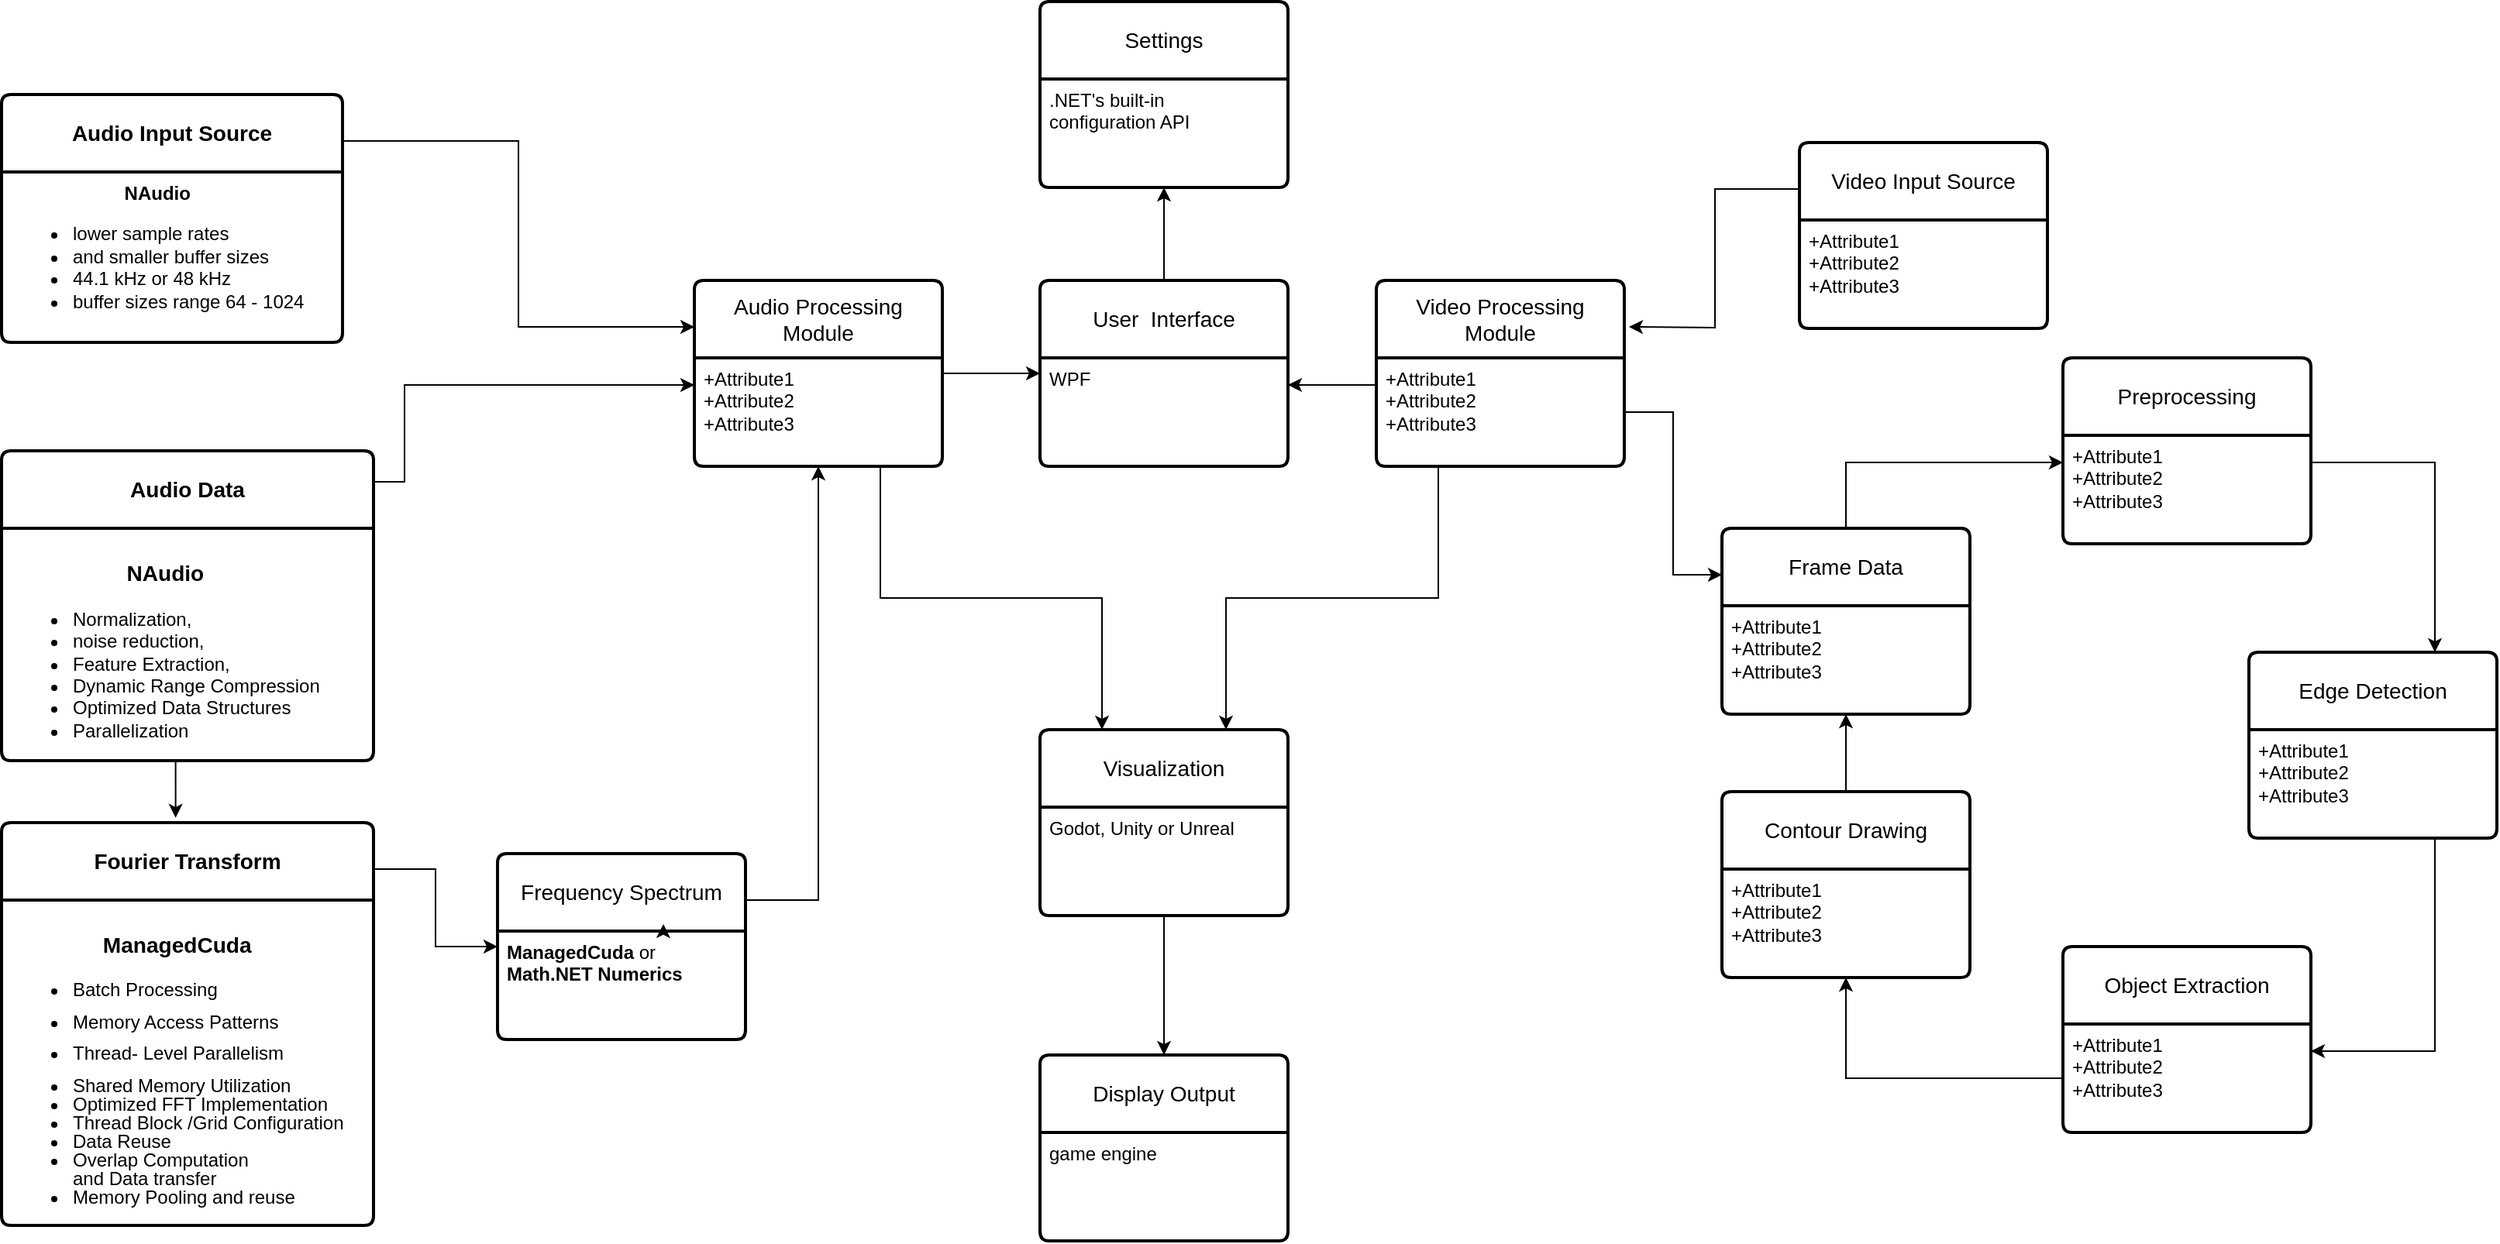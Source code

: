<mxfile version="24.2.1" type="github">
  <diagram id="R2lEEEUBdFMjLlhIrx00" name="Page-1">
    <mxGraphModel dx="2183" dy="1173" grid="1" gridSize="10" guides="1" tooltips="1" connect="1" arrows="1" fold="1" page="1" pageScale="1" pageWidth="1654" pageHeight="1169" math="0" shadow="0" extFonts="Permanent Marker^https://fonts.googleapis.com/css?family=Permanent+Marker">
      <root>
        <mxCell id="0" />
        <mxCell id="1" parent="0" />
        <mxCell id="srjO7iZtc9XJ6pqBWSTj-40" value="&lt;p&gt;&lt;strong&gt;Audio Input Source&lt;/strong&gt;&lt;/p&gt;" style="swimlane;childLayout=stackLayout;horizontal=1;startSize=50;horizontalStack=0;rounded=1;fontSize=14;fontStyle=0;strokeWidth=2;resizeParent=0;resizeLast=1;shadow=0;dashed=0;align=center;arcSize=4;whiteSpace=wrap;html=1;" parent="1" vertex="1">
          <mxGeometry x="20" y="220" width="220" height="160" as="geometry" />
        </mxCell>
        <mxCell id="srjO7iZtc9XJ6pqBWSTj-41" value="&lt;div align=&quot;center&quot;&gt;&lt;b&gt;NAudio&lt;/b&gt;&lt;/div&gt;&lt;ul&gt;&lt;li&gt;lower sample rates&amp;nbsp;&lt;/li&gt;&lt;li&gt;and smaller buffer sizes&lt;/li&gt;&lt;li&gt;44.1 kHz or 48 kHz&lt;/li&gt;&lt;li&gt;buffer sizes range 64 - 1024 &lt;/li&gt;&lt;/ul&gt;" style="align=left;strokeColor=none;fillColor=none;spacingLeft=4;fontSize=12;verticalAlign=top;resizable=0;rotatable=0;part=1;html=1;" parent="srjO7iZtc9XJ6pqBWSTj-40" vertex="1">
          <mxGeometry y="50" width="220" height="110" as="geometry" />
        </mxCell>
        <mxCell id="srjO7iZtc9XJ6pqBWSTj-42" value="&lt;p&gt;&lt;strong&gt;Audio Data&lt;/strong&gt;&lt;/p&gt;" style="swimlane;childLayout=stackLayout;horizontal=1;startSize=50;horizontalStack=0;rounded=1;fontSize=14;fontStyle=0;strokeWidth=2;resizeParent=0;resizeLast=1;shadow=0;dashed=0;align=center;arcSize=4;whiteSpace=wrap;html=1;" parent="1" vertex="1">
          <mxGeometry x="20" y="450" width="240" height="200" as="geometry" />
        </mxCell>
        <mxCell id="srjO7iZtc9XJ6pqBWSTj-43" value="&lt;h3 align=&quot;center&quot;&gt;&lt;b&gt;NAudio&lt;/b&gt;&lt;/h3&gt;&lt;ul style=&quot;line-height: 120%;&quot;&gt;&lt;li&gt;Normalization,&amp;nbsp;&lt;/li&gt;&lt;li&gt;noise reduction,&lt;/li&gt;&lt;li&gt;Feature Extraction,&lt;/li&gt;&lt;li&gt;Dynamic Range Compression&lt;/li&gt;&lt;li&gt;Optimized Data Structures&lt;/li&gt;&lt;li&gt;Parallelization&lt;/li&gt;&lt;/ul&gt;" style="align=left;strokeColor=none;fillColor=none;spacingLeft=4;fontSize=12;verticalAlign=top;resizable=0;rotatable=0;part=1;html=1;" parent="srjO7iZtc9XJ6pqBWSTj-42" vertex="1">
          <mxGeometry y="50" width="240" height="150" as="geometry" />
        </mxCell>
        <mxCell id="srjO7iZtc9XJ6pqBWSTj-44" value="&lt;div&gt;&lt;b&gt;Fourier Transform&lt;/b&gt;&lt;/div&gt;" style="swimlane;childLayout=stackLayout;horizontal=1;startSize=50;horizontalStack=0;rounded=1;fontSize=14;fontStyle=0;strokeWidth=2;resizeParent=0;resizeLast=1;shadow=0;dashed=0;align=center;arcSize=4;whiteSpace=wrap;html=1;" parent="1" vertex="1">
          <mxGeometry x="20" y="690" width="240" height="260" as="geometry" />
        </mxCell>
        <mxCell id="srjO7iZtc9XJ6pqBWSTj-45" value="&lt;p style=&quot;line-height: 100%;&quot;&gt;&lt;/p&gt;&lt;h3 align=&quot;center&quot;&gt;&lt;strong&gt;ManagedCuda&lt;/strong&gt;&lt;/h3&gt;&lt;div style=&quot;line-height: 100%;&quot;&gt;&lt;ul style=&quot;line-height: 100%;&quot;&gt;&lt;li&gt;&lt;p style=&quot;line-height: 30%;&quot;&gt;Batch Processing&lt;/p&gt;&lt;/li&gt;&lt;li&gt;&lt;p style=&quot;line-height: 30%;&quot;&gt;Memory Access Patterns&lt;/p&gt;&lt;/li&gt;&lt;li&gt;&lt;p style=&quot;line-height: 30%;&quot;&gt;Thread- Level Parallelism&lt;/p&gt;&lt;/li&gt;&lt;li&gt;Shared Memory Utilization&lt;/li&gt;&lt;li&gt;Optimized FFT Implementation&lt;/li&gt;&lt;li&gt;Thread Block /Grid Configuration&lt;/li&gt;&lt;li&gt;Data Reuse&lt;/li&gt;&lt;li&gt;Overlap Computation &lt;br&gt;and Data transfer&lt;/li&gt;&lt;li&gt;Memory Pooling and reuse&lt;br&gt;&lt;/li&gt;&lt;/ul&gt;&lt;/div&gt;&lt;p&gt;&lt;/p&gt;" style="align=left;strokeColor=none;fillColor=none;spacingLeft=4;fontSize=12;verticalAlign=top;resizable=0;rotatable=0;part=1;html=1;" parent="srjO7iZtc9XJ6pqBWSTj-44" vertex="1">
          <mxGeometry y="50" width="240" height="210" as="geometry" />
        </mxCell>
        <mxCell id="mKJ4TE9a4IcUuMnKB5Iq-98" style="edgeStyle=orthogonalEdgeStyle;rounded=0;orthogonalLoop=1;jettySize=auto;html=1;exitX=1;exitY=0.25;exitDx=0;exitDy=0;entryX=0.5;entryY=1;entryDx=0;entryDy=0;" edge="1" parent="1" source="srjO7iZtc9XJ6pqBWSTj-46" target="srjO7iZtc9XJ6pqBWSTj-67">
          <mxGeometry relative="1" as="geometry" />
        </mxCell>
        <mxCell id="srjO7iZtc9XJ6pqBWSTj-46" value="Frequency Spectrum" style="swimlane;childLayout=stackLayout;horizontal=1;startSize=50;horizontalStack=0;rounded=1;fontSize=14;fontStyle=0;strokeWidth=2;resizeParent=0;resizeLast=1;shadow=0;dashed=0;align=center;arcSize=4;whiteSpace=wrap;html=1;" parent="1" vertex="1">
          <mxGeometry x="340" y="710" width="160" height="120" as="geometry" />
        </mxCell>
        <mxCell id="srjO7iZtc9XJ6pqBWSTj-47" value="&lt;div&gt;&lt;strong&gt;ManagedCuda&lt;/strong&gt; or &lt;strong&gt;&lt;br&gt;&lt;/strong&gt;&lt;/div&gt;&lt;div&gt;&lt;strong&gt;Math.NET Numerics&lt;/strong&gt;&lt;/div&gt;" style="align=left;strokeColor=none;fillColor=none;spacingLeft=4;fontSize=12;verticalAlign=top;resizable=0;rotatable=0;part=1;html=1;" parent="srjO7iZtc9XJ6pqBWSTj-46" vertex="1">
          <mxGeometry y="50" width="160" height="70" as="geometry" />
        </mxCell>
        <mxCell id="mKJ4TE9a4IcUuMnKB5Iq-97" style="edgeStyle=orthogonalEdgeStyle;rounded=0;orthogonalLoop=1;jettySize=auto;html=1;exitX=0.5;exitY=0;exitDx=0;exitDy=0;entryX=0.669;entryY=-0.065;entryDx=0;entryDy=0;entryPerimeter=0;" edge="1" parent="srjO7iZtc9XJ6pqBWSTj-46" source="srjO7iZtc9XJ6pqBWSTj-47" target="srjO7iZtc9XJ6pqBWSTj-47">
          <mxGeometry relative="1" as="geometry" />
        </mxCell>
        <mxCell id="srjO7iZtc9XJ6pqBWSTj-50" value="Visualization" style="swimlane;childLayout=stackLayout;horizontal=1;startSize=50;horizontalStack=0;rounded=1;fontSize=14;fontStyle=0;strokeWidth=2;resizeParent=0;resizeLast=1;shadow=0;dashed=0;align=center;arcSize=4;whiteSpace=wrap;html=1;" parent="1" vertex="1">
          <mxGeometry x="690" y="630" width="160" height="120" as="geometry" />
        </mxCell>
        <mxCell id="srjO7iZtc9XJ6pqBWSTj-51" value="Godot, Unity or Unreal" style="align=left;strokeColor=none;fillColor=none;spacingLeft=4;fontSize=12;verticalAlign=top;resizable=0;rotatable=0;part=1;html=1;" parent="srjO7iZtc9XJ6pqBWSTj-50" vertex="1">
          <mxGeometry y="50" width="160" height="70" as="geometry" />
        </mxCell>
        <mxCell id="srjO7iZtc9XJ6pqBWSTj-52" value="Display Output" style="swimlane;childLayout=stackLayout;horizontal=1;startSize=50;horizontalStack=0;rounded=1;fontSize=14;fontStyle=0;strokeWidth=2;resizeParent=0;resizeLast=1;shadow=0;dashed=0;align=center;arcSize=4;whiteSpace=wrap;html=1;" parent="1" vertex="1">
          <mxGeometry x="690" y="840" width="160" height="120" as="geometry" />
        </mxCell>
        <mxCell id="srjO7iZtc9XJ6pqBWSTj-53" value="game engine" style="align=left;strokeColor=none;fillColor=none;spacingLeft=4;fontSize=12;verticalAlign=top;resizable=0;rotatable=0;part=1;html=1;" parent="srjO7iZtc9XJ6pqBWSTj-52" vertex="1">
          <mxGeometry y="50" width="160" height="70" as="geometry" />
        </mxCell>
        <mxCell id="srjO7iZtc9XJ6pqBWSTj-85" value="" style="edgeStyle=orthogonalEdgeStyle;rounded=0;orthogonalLoop=1;jettySize=auto;html=1;" parent="1" source="srjO7iZtc9XJ6pqBWSTj-66" target="srjO7iZtc9XJ6pqBWSTj-83" edge="1">
          <mxGeometry relative="1" as="geometry" />
        </mxCell>
        <mxCell id="srjO7iZtc9XJ6pqBWSTj-66" value="Audio Processing Module" style="swimlane;childLayout=stackLayout;horizontal=1;startSize=50;horizontalStack=0;rounded=1;fontSize=14;fontStyle=0;strokeWidth=2;resizeParent=0;resizeLast=1;shadow=0;dashed=0;align=center;arcSize=4;whiteSpace=wrap;html=1;" parent="1" vertex="1">
          <mxGeometry x="467" y="340" width="160" height="120" as="geometry" />
        </mxCell>
        <mxCell id="srjO7iZtc9XJ6pqBWSTj-67" value="+Attribute1&#xa;+Attribute2&#xa;+Attribute3" style="align=left;strokeColor=none;fillColor=none;spacingLeft=4;fontSize=12;verticalAlign=top;resizable=0;rotatable=0;part=1;html=1;" parent="srjO7iZtc9XJ6pqBWSTj-66" vertex="1">
          <mxGeometry y="50" width="160" height="70" as="geometry" />
        </mxCell>
        <mxCell id="srjO7iZtc9XJ6pqBWSTj-76" style="edgeStyle=orthogonalEdgeStyle;rounded=0;orthogonalLoop=1;jettySize=auto;html=1;exitX=1;exitY=0;exitDx=0;exitDy=0;entryX=0;entryY=0.25;entryDx=0;entryDy=0;" parent="1" source="srjO7iZtc9XJ6pqBWSTj-41" target="srjO7iZtc9XJ6pqBWSTj-66" edge="1">
          <mxGeometry relative="1" as="geometry" />
        </mxCell>
        <mxCell id="srjO7iZtc9XJ6pqBWSTj-77" style="edgeStyle=orthogonalEdgeStyle;rounded=0;orthogonalLoop=1;jettySize=auto;html=1;exitX=1;exitY=0;exitDx=0;exitDy=0;entryX=0;entryY=0.25;entryDx=0;entryDy=0;" parent="1" source="srjO7iZtc9XJ6pqBWSTj-43" target="srjO7iZtc9XJ6pqBWSTj-67" edge="1">
          <mxGeometry relative="1" as="geometry">
            <Array as="points">
              <mxPoint x="260" y="470" />
              <mxPoint x="280" y="470" />
              <mxPoint x="280" y="408" />
            </Array>
          </mxGeometry>
        </mxCell>
        <mxCell id="srjO7iZtc9XJ6pqBWSTj-80" style="edgeStyle=orthogonalEdgeStyle;rounded=0;orthogonalLoop=1;jettySize=auto;html=1;exitX=0.75;exitY=1;exitDx=0;exitDy=0;entryX=0.25;entryY=0;entryDx=0;entryDy=0;" parent="1" source="srjO7iZtc9XJ6pqBWSTj-66" target="srjO7iZtc9XJ6pqBWSTj-50" edge="1">
          <mxGeometry relative="1" as="geometry" />
        </mxCell>
        <mxCell id="srjO7iZtc9XJ6pqBWSTj-81" style="edgeStyle=orthogonalEdgeStyle;rounded=0;orthogonalLoop=1;jettySize=auto;html=1;exitX=0.5;exitY=1;exitDx=0;exitDy=0;entryX=0.5;entryY=0;entryDx=0;entryDy=0;" parent="1" source="srjO7iZtc9XJ6pqBWSTj-51" target="srjO7iZtc9XJ6pqBWSTj-52" edge="1">
          <mxGeometry relative="1" as="geometry" />
        </mxCell>
        <mxCell id="srjO7iZtc9XJ6pqBWSTj-89" value="" style="edgeStyle=orthogonalEdgeStyle;rounded=0;orthogonalLoop=1;jettySize=auto;html=1;" parent="1" source="srjO7iZtc9XJ6pqBWSTj-83" target="srjO7iZtc9XJ6pqBWSTj-87" edge="1">
          <mxGeometry relative="1" as="geometry" />
        </mxCell>
        <mxCell id="srjO7iZtc9XJ6pqBWSTj-83" value="&lt;div&gt;User&amp;nbsp; Interface&lt;/div&gt;" style="swimlane;childLayout=stackLayout;horizontal=1;startSize=50;horizontalStack=0;rounded=1;fontSize=14;fontStyle=0;strokeWidth=2;resizeParent=0;resizeLast=1;shadow=0;dashed=0;align=center;arcSize=4;whiteSpace=wrap;html=1;" parent="1" vertex="1">
          <mxGeometry x="690" y="340" width="160" height="120" as="geometry" />
        </mxCell>
        <mxCell id="srjO7iZtc9XJ6pqBWSTj-84" value="WPF" style="align=left;strokeColor=none;fillColor=none;spacingLeft=4;fontSize=12;verticalAlign=top;resizable=0;rotatable=0;part=1;html=1;" parent="srjO7iZtc9XJ6pqBWSTj-83" vertex="1">
          <mxGeometry y="50" width="160" height="70" as="geometry" />
        </mxCell>
        <mxCell id="srjO7iZtc9XJ6pqBWSTj-87" value="&lt;div&gt;Settings&lt;/div&gt;" style="swimlane;childLayout=stackLayout;horizontal=1;startSize=50;horizontalStack=0;rounded=1;fontSize=14;fontStyle=0;strokeWidth=2;resizeParent=0;resizeLast=1;shadow=0;dashed=0;align=center;arcSize=4;whiteSpace=wrap;html=1;" parent="1" vertex="1">
          <mxGeometry x="690" y="160" width="160" height="120" as="geometry" />
        </mxCell>
        <mxCell id="srjO7iZtc9XJ6pqBWSTj-88" value="&lt;div&gt;.NET&#39;s built-in&amp;nbsp;&lt;/div&gt;&lt;div&gt;configuration API&lt;/div&gt;" style="align=left;strokeColor=none;fillColor=none;spacingLeft=4;fontSize=12;verticalAlign=top;resizable=0;rotatable=0;part=1;html=1;" parent="srjO7iZtc9XJ6pqBWSTj-87" vertex="1">
          <mxGeometry y="50" width="160" height="70" as="geometry" />
        </mxCell>
        <mxCell id="mKJ4TE9a4IcUuMnKB5Iq-74" style="edgeStyle=orthogonalEdgeStyle;rounded=0;orthogonalLoop=1;jettySize=auto;html=1;exitX=0;exitY=0.25;exitDx=0;exitDy=0;" edge="1" parent="1" source="mKJ4TE9a4IcUuMnKB5Iq-39">
          <mxGeometry relative="1" as="geometry">
            <mxPoint x="1070" y="370" as="targetPoint" />
          </mxGeometry>
        </mxCell>
        <mxCell id="mKJ4TE9a4IcUuMnKB5Iq-39" value="&lt;div&gt;Video Input Source&lt;/div&gt;" style="swimlane;childLayout=stackLayout;horizontal=1;startSize=50;horizontalStack=0;rounded=1;fontSize=14;fontStyle=0;strokeWidth=2;resizeParent=0;resizeLast=1;shadow=0;dashed=0;align=center;arcSize=4;whiteSpace=wrap;html=1;" vertex="1" parent="1">
          <mxGeometry x="1180" y="251" width="160" height="120" as="geometry" />
        </mxCell>
        <mxCell id="mKJ4TE9a4IcUuMnKB5Iq-40" value="+Attribute1&#xa;+Attribute2&#xa;+Attribute3" style="align=left;strokeColor=none;fillColor=none;spacingLeft=4;fontSize=12;verticalAlign=top;resizable=0;rotatable=0;part=1;html=1;" vertex="1" parent="mKJ4TE9a4IcUuMnKB5Iq-39">
          <mxGeometry y="50" width="160" height="70" as="geometry" />
        </mxCell>
        <mxCell id="mKJ4TE9a4IcUuMnKB5Iq-41" value="&lt;div&gt;Preprocessing&lt;/div&gt;" style="swimlane;childLayout=stackLayout;horizontal=1;startSize=50;horizontalStack=0;rounded=1;fontSize=14;fontStyle=0;strokeWidth=2;resizeParent=0;resizeLast=1;shadow=0;dashed=0;align=center;arcSize=4;whiteSpace=wrap;html=1;" vertex="1" parent="1">
          <mxGeometry x="1350" y="390" width="160" height="120" as="geometry" />
        </mxCell>
        <mxCell id="mKJ4TE9a4IcUuMnKB5Iq-42" value="+Attribute1&#xa;+Attribute2&#xa;+Attribute3" style="align=left;strokeColor=none;fillColor=none;spacingLeft=4;fontSize=12;verticalAlign=top;resizable=0;rotatable=0;part=1;html=1;" vertex="1" parent="mKJ4TE9a4IcUuMnKB5Iq-41">
          <mxGeometry y="50" width="160" height="70" as="geometry" />
        </mxCell>
        <mxCell id="mKJ4TE9a4IcUuMnKB5Iq-43" value="Edge Detection" style="swimlane;childLayout=stackLayout;horizontal=1;startSize=50;horizontalStack=0;rounded=1;fontSize=14;fontStyle=0;strokeWidth=2;resizeParent=0;resizeLast=1;shadow=0;dashed=0;align=center;arcSize=4;whiteSpace=wrap;html=1;" vertex="1" parent="1">
          <mxGeometry x="1470" y="580" width="160" height="120" as="geometry" />
        </mxCell>
        <mxCell id="mKJ4TE9a4IcUuMnKB5Iq-44" value="+Attribute1&#xa;+Attribute2&#xa;+Attribute3" style="align=left;strokeColor=none;fillColor=none;spacingLeft=4;fontSize=12;verticalAlign=top;resizable=0;rotatable=0;part=1;html=1;" vertex="1" parent="mKJ4TE9a4IcUuMnKB5Iq-43">
          <mxGeometry y="50" width="160" height="70" as="geometry" />
        </mxCell>
        <mxCell id="mKJ4TE9a4IcUuMnKB5Iq-58" value="Video Processing Module" style="swimlane;childLayout=stackLayout;horizontal=1;startSize=50;horizontalStack=0;rounded=1;fontSize=14;fontStyle=0;strokeWidth=2;resizeParent=0;resizeLast=1;shadow=0;dashed=0;align=center;arcSize=4;whiteSpace=wrap;html=1;" vertex="1" parent="1">
          <mxGeometry x="907" y="340" width="160" height="120" as="geometry" />
        </mxCell>
        <mxCell id="mKJ4TE9a4IcUuMnKB5Iq-59" value="+Attribute1&#xa;+Attribute2&#xa;+Attribute3" style="align=left;strokeColor=none;fillColor=none;spacingLeft=4;fontSize=12;verticalAlign=top;resizable=0;rotatable=0;part=1;html=1;" vertex="1" parent="mKJ4TE9a4IcUuMnKB5Iq-58">
          <mxGeometry y="50" width="160" height="70" as="geometry" />
        </mxCell>
        <mxCell id="mKJ4TE9a4IcUuMnKB5Iq-62" value="Object Extraction" style="swimlane;childLayout=stackLayout;horizontal=1;startSize=50;horizontalStack=0;rounded=1;fontSize=14;fontStyle=0;strokeWidth=2;resizeParent=0;resizeLast=1;shadow=0;dashed=0;align=center;arcSize=4;whiteSpace=wrap;html=1;" vertex="1" parent="1">
          <mxGeometry x="1350" y="770" width="160" height="120" as="geometry" />
        </mxCell>
        <mxCell id="mKJ4TE9a4IcUuMnKB5Iq-63" value="+Attribute1&#xa;+Attribute2&#xa;+Attribute3" style="align=left;strokeColor=none;fillColor=none;spacingLeft=4;fontSize=12;verticalAlign=top;resizable=0;rotatable=0;part=1;html=1;" vertex="1" parent="mKJ4TE9a4IcUuMnKB5Iq-62">
          <mxGeometry y="50" width="160" height="70" as="geometry" />
        </mxCell>
        <mxCell id="mKJ4TE9a4IcUuMnKB5Iq-89" style="edgeStyle=orthogonalEdgeStyle;rounded=0;orthogonalLoop=1;jettySize=auto;html=1;exitX=0.5;exitY=0;exitDx=0;exitDy=0;entryX=0.5;entryY=1;entryDx=0;entryDy=0;" edge="1" parent="1" source="mKJ4TE9a4IcUuMnKB5Iq-64" target="mKJ4TE9a4IcUuMnKB5Iq-76">
          <mxGeometry relative="1" as="geometry" />
        </mxCell>
        <mxCell id="mKJ4TE9a4IcUuMnKB5Iq-64" value="Contour Drawing" style="swimlane;childLayout=stackLayout;horizontal=1;startSize=50;horizontalStack=0;rounded=1;fontSize=14;fontStyle=0;strokeWidth=2;resizeParent=0;resizeLast=1;shadow=0;dashed=0;align=center;arcSize=4;whiteSpace=wrap;html=1;" vertex="1" parent="1">
          <mxGeometry x="1130" y="670" width="160" height="120" as="geometry" />
        </mxCell>
        <mxCell id="mKJ4TE9a4IcUuMnKB5Iq-65" value="+Attribute1&#xa;+Attribute2&#xa;+Attribute3" style="align=left;strokeColor=none;fillColor=none;spacingLeft=4;fontSize=12;verticalAlign=top;resizable=0;rotatable=0;part=1;html=1;" vertex="1" parent="mKJ4TE9a4IcUuMnKB5Iq-64">
          <mxGeometry y="50" width="160" height="70" as="geometry" />
        </mxCell>
        <mxCell id="mKJ4TE9a4IcUuMnKB5Iq-68" style="edgeStyle=orthogonalEdgeStyle;rounded=0;orthogonalLoop=1;jettySize=auto;html=1;exitX=0;exitY=0.25;exitDx=0;exitDy=0;entryX=1;entryY=0.25;entryDx=0;entryDy=0;" edge="1" parent="1" source="mKJ4TE9a4IcUuMnKB5Iq-59" target="srjO7iZtc9XJ6pqBWSTj-84">
          <mxGeometry relative="1" as="geometry" />
        </mxCell>
        <mxCell id="mKJ4TE9a4IcUuMnKB5Iq-90" style="edgeStyle=orthogonalEdgeStyle;rounded=0;orthogonalLoop=1;jettySize=auto;html=1;exitX=0.5;exitY=0;exitDx=0;exitDy=0;entryX=0;entryY=0.25;entryDx=0;entryDy=0;" edge="1" parent="1" source="mKJ4TE9a4IcUuMnKB5Iq-75" target="mKJ4TE9a4IcUuMnKB5Iq-42">
          <mxGeometry relative="1" as="geometry" />
        </mxCell>
        <mxCell id="mKJ4TE9a4IcUuMnKB5Iq-75" value="&lt;div&gt;Frame Data&lt;/div&gt;" style="swimlane;childLayout=stackLayout;horizontal=1;startSize=50;horizontalStack=0;rounded=1;fontSize=14;fontStyle=0;strokeWidth=2;resizeParent=0;resizeLast=1;shadow=0;dashed=0;align=center;arcSize=4;whiteSpace=wrap;html=1;" vertex="1" parent="1">
          <mxGeometry x="1130" y="500" width="160" height="120" as="geometry" />
        </mxCell>
        <mxCell id="mKJ4TE9a4IcUuMnKB5Iq-76" value="+Attribute1&#xa;+Attribute2&#xa;+Attribute3" style="align=left;strokeColor=none;fillColor=none;spacingLeft=4;fontSize=12;verticalAlign=top;resizable=0;rotatable=0;part=1;html=1;" vertex="1" parent="mKJ4TE9a4IcUuMnKB5Iq-75">
          <mxGeometry y="50" width="160" height="70" as="geometry" />
        </mxCell>
        <mxCell id="mKJ4TE9a4IcUuMnKB5Iq-77" style="edgeStyle=orthogonalEdgeStyle;rounded=0;orthogonalLoop=1;jettySize=auto;html=1;exitX=1;exitY=0.5;exitDx=0;exitDy=0;entryX=0;entryY=0.25;entryDx=0;entryDy=0;" edge="1" parent="1" source="mKJ4TE9a4IcUuMnKB5Iq-59" target="mKJ4TE9a4IcUuMnKB5Iq-75">
          <mxGeometry relative="1" as="geometry" />
        </mxCell>
        <mxCell id="mKJ4TE9a4IcUuMnKB5Iq-86" style="edgeStyle=orthogonalEdgeStyle;rounded=0;orthogonalLoop=1;jettySize=auto;html=1;exitX=0.5;exitY=1;exitDx=0;exitDy=0;entryX=0.468;entryY=-0.012;entryDx=0;entryDy=0;entryPerimeter=0;" edge="1" parent="1" source="srjO7iZtc9XJ6pqBWSTj-43" target="srjO7iZtc9XJ6pqBWSTj-44">
          <mxGeometry relative="1" as="geometry" />
        </mxCell>
        <mxCell id="mKJ4TE9a4IcUuMnKB5Iq-91" style="edgeStyle=orthogonalEdgeStyle;rounded=0;orthogonalLoop=1;jettySize=auto;html=1;exitX=1;exitY=0.25;exitDx=0;exitDy=0;entryX=0.75;entryY=0;entryDx=0;entryDy=0;" edge="1" parent="1" source="mKJ4TE9a4IcUuMnKB5Iq-42" target="mKJ4TE9a4IcUuMnKB5Iq-43">
          <mxGeometry relative="1" as="geometry" />
        </mxCell>
        <mxCell id="mKJ4TE9a4IcUuMnKB5Iq-92" style="edgeStyle=orthogonalEdgeStyle;rounded=0;orthogonalLoop=1;jettySize=auto;html=1;exitX=0.75;exitY=1;exitDx=0;exitDy=0;entryX=1;entryY=0.25;entryDx=0;entryDy=0;" edge="1" parent="1" source="mKJ4TE9a4IcUuMnKB5Iq-44" target="mKJ4TE9a4IcUuMnKB5Iq-63">
          <mxGeometry relative="1" as="geometry" />
        </mxCell>
        <mxCell id="mKJ4TE9a4IcUuMnKB5Iq-93" style="edgeStyle=orthogonalEdgeStyle;rounded=0;orthogonalLoop=1;jettySize=auto;html=1;exitX=0;exitY=0.5;exitDx=0;exitDy=0;entryX=0.5;entryY=1;entryDx=0;entryDy=0;" edge="1" parent="1" source="mKJ4TE9a4IcUuMnKB5Iq-63" target="mKJ4TE9a4IcUuMnKB5Iq-65">
          <mxGeometry relative="1" as="geometry" />
        </mxCell>
        <mxCell id="mKJ4TE9a4IcUuMnKB5Iq-94" style="edgeStyle=orthogonalEdgeStyle;rounded=0;orthogonalLoop=1;jettySize=auto;html=1;exitX=0.25;exitY=1;exitDx=0;exitDy=0;entryX=0.75;entryY=0;entryDx=0;entryDy=0;" edge="1" parent="1" source="mKJ4TE9a4IcUuMnKB5Iq-59" target="srjO7iZtc9XJ6pqBWSTj-50">
          <mxGeometry relative="1" as="geometry" />
        </mxCell>
        <mxCell id="mKJ4TE9a4IcUuMnKB5Iq-95" style="edgeStyle=orthogonalEdgeStyle;rounded=0;orthogonalLoop=1;jettySize=auto;html=1;exitX=1;exitY=0;exitDx=0;exitDy=0;entryX=0;entryY=0.5;entryDx=0;entryDy=0;" edge="1" parent="1" source="srjO7iZtc9XJ6pqBWSTj-45" target="srjO7iZtc9XJ6pqBWSTj-46">
          <mxGeometry relative="1" as="geometry" />
        </mxCell>
      </root>
    </mxGraphModel>
  </diagram>
</mxfile>

